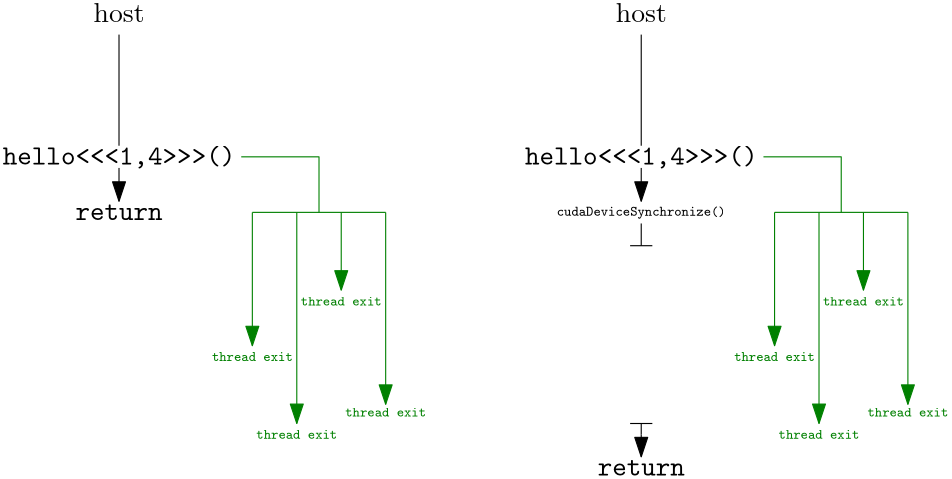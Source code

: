 <?xml version="1.0"?>
<!DOCTYPE ipe SYSTEM "ipe.dtd">
<ipe version="70218" creator="Ipe 7.2.28">
<info created="D:20241204190013" modified="D:20241204190447"/>
<ipestyle name="basic">
<symbol name="arrow/arc(spx)">
<path stroke="sym-stroke" fill="sym-stroke" pen="sym-pen">
0 0 m
-1 0.333 l
-1 -0.333 l
h
</path>
</symbol>
<symbol name="arrow/farc(spx)">
<path stroke="sym-stroke" fill="white" pen="sym-pen">
0 0 m
-1 0.333 l
-1 -0.333 l
h
</path>
</symbol>
<symbol name="arrow/ptarc(spx)">
<path stroke="sym-stroke" fill="sym-stroke" pen="sym-pen">
0 0 m
-1 0.333 l
-0.8 0 l
-1 -0.333 l
h
</path>
</symbol>
<symbol name="arrow/fptarc(spx)">
<path stroke="sym-stroke" fill="white" pen="sym-pen">
0 0 m
-1 0.333 l
-0.8 0 l
-1 -0.333 l
h
</path>
</symbol>
<symbol name="mark/circle(sx)" transformations="translations">
<path fill="sym-stroke">
0.6 0 0 0.6 0 0 e
0.4 0 0 0.4 0 0 e
</path>
</symbol>
<symbol name="mark/disk(sx)" transformations="translations">
<path fill="sym-stroke">
0.6 0 0 0.6 0 0 e
</path>
</symbol>
<symbol name="mark/fdisk(sfx)" transformations="translations">
<group>
<path fill="sym-fill">
0.5 0 0 0.5 0 0 e
</path>
<path fill="sym-stroke" fillrule="eofill">
0.6 0 0 0.6 0 0 e
0.4 0 0 0.4 0 0 e
</path>
</group>
</symbol>
<symbol name="mark/box(sx)" transformations="translations">
<path fill="sym-stroke" fillrule="eofill">
-0.6 -0.6 m
0.6 -0.6 l
0.6 0.6 l
-0.6 0.6 l
h
-0.4 -0.4 m
0.4 -0.4 l
0.4 0.4 l
-0.4 0.4 l
h
</path>
</symbol>
<symbol name="mark/square(sx)" transformations="translations">
<path fill="sym-stroke">
-0.6 -0.6 m
0.6 -0.6 l
0.6 0.6 l
-0.6 0.6 l
h
</path>
</symbol>
<symbol name="mark/fsquare(sfx)" transformations="translations">
<group>
<path fill="sym-fill">
-0.5 -0.5 m
0.5 -0.5 l
0.5 0.5 l
-0.5 0.5 l
h
</path>
<path fill="sym-stroke" fillrule="eofill">
-0.6 -0.6 m
0.6 -0.6 l
0.6 0.6 l
-0.6 0.6 l
h
-0.4 -0.4 m
0.4 -0.4 l
0.4 0.4 l
-0.4 0.4 l
h
</path>
</group>
</symbol>
<symbol name="mark/cross(sx)" transformations="translations">
<group>
<path fill="sym-stroke">
-0.43 -0.57 m
0.57 0.43 l
0.43 0.57 l
-0.57 -0.43 l
h
</path>
<path fill="sym-stroke">
-0.43 0.57 m
0.57 -0.43 l
0.43 -0.57 l
-0.57 0.43 l
h
</path>
</group>
</symbol>
<symbol name="arrow/fnormal(spx)">
<path stroke="sym-stroke" fill="white" pen="sym-pen">
0 0 m
-1 0.333 l
-1 -0.333 l
h
</path>
</symbol>
<symbol name="arrow/pointed(spx)">
<path stroke="sym-stroke" fill="sym-stroke" pen="sym-pen">
0 0 m
-1 0.333 l
-0.8 0 l
-1 -0.333 l
h
</path>
</symbol>
<symbol name="arrow/fpointed(spx)">
<path stroke="sym-stroke" fill="white" pen="sym-pen">
0 0 m
-1 0.333 l
-0.8 0 l
-1 -0.333 l
h
</path>
</symbol>
<symbol name="arrow/linear(spx)">
<path stroke="sym-stroke" pen="sym-pen">
-1 0.333 m
0 0 l
-1 -0.333 l
</path>
</symbol>
<symbol name="arrow/fdouble(spx)">
<path stroke="sym-stroke" fill="white" pen="sym-pen">
0 0 m
-1 0.333 l
-1 -0.333 l
h
-1 0 m
-2 0.333 l
-2 -0.333 l
h
</path>
</symbol>
<symbol name="arrow/double(spx)">
<path stroke="sym-stroke" fill="sym-stroke" pen="sym-pen">
0 0 m
-1 0.333 l
-1 -0.333 l
h
-1 0 m
-2 0.333 l
-2 -0.333 l
h
</path>
</symbol>
<symbol name="arrow/mid-normal(spx)">
<path stroke="sym-stroke" fill="sym-stroke" pen="sym-pen">
0.5 0 m
-0.5 0.333 l
-0.5 -0.333 l
h
</path>
</symbol>
<symbol name="arrow/mid-fnormal(spx)">
<path stroke="sym-stroke" fill="white" pen="sym-pen">
0.5 0 m
-0.5 0.333 l
-0.5 -0.333 l
h
</path>
</symbol>
<symbol name="arrow/mid-pointed(spx)">
<path stroke="sym-stroke" fill="sym-stroke" pen="sym-pen">
0.5 0 m
-0.5 0.333 l
-0.3 0 l
-0.5 -0.333 l
h
</path>
</symbol>
<symbol name="arrow/mid-fpointed(spx)">
<path stroke="sym-stroke" fill="white" pen="sym-pen">
0.5 0 m
-0.5 0.333 l
-0.3 0 l
-0.5 -0.333 l
h
</path>
</symbol>
<symbol name="arrow/mid-double(spx)">
<path stroke="sym-stroke" fill="sym-stroke" pen="sym-pen">
1 0 m
0 0.333 l
0 -0.333 l
h
0 0 m
-1 0.333 l
-1 -0.333 l
h
</path>
</symbol>
<symbol name="arrow/mid-fdouble(spx)">
<path stroke="sym-stroke" fill="white" pen="sym-pen">
1 0 m
0 0.333 l
0 -0.333 l
h
0 0 m
-1 0.333 l
-1 -0.333 l
h
</path>
</symbol>
<anglesize name="22.5 deg" value="22.5"/>
<anglesize name="30 deg" value="30"/>
<anglesize name="45 deg" value="45"/>
<anglesize name="60 deg" value="60"/>
<anglesize name="90 deg" value="90"/>
<arrowsize name="large" value="10"/>
<arrowsize name="small" value="5"/>
<arrowsize name="tiny" value="3"/>
<color name="blue" value="0 0 1"/>
<color name="brown" value="0.647 0.165 0.165"/>
<color name="darkblue" value="0 0 0.545"/>
<color name="darkcyan" value="0 0.545 0.545"/>
<color name="darkgray" value="0.663"/>
<color name="darkgreen" value="0 0.392 0"/>
<color name="darkmagenta" value="0.545 0 0.545"/>
<color name="darkorange" value="1 0.549 0"/>
<color name="darkred" value="0.545 0 0"/>
<color name="gold" value="1 0.843 0"/>
<color name="gray" value="0.745"/>
<color name="green" value="0 1 0"/>
<color name="lightblue" value="0.678 0.847 0.902"/>
<color name="lightcyan" value="0.878 1 1"/>
<color name="lightgray" value="0.827"/>
<color name="lightgreen" value="0.565 0.933 0.565"/>
<color name="lightyellow" value="1 1 0.878"/>
<color name="navy" value="0 0 0.502"/>
<color name="orange" value="1 0.647 0"/>
<color name="pink" value="1 0.753 0.796"/>
<color name="purple" value="0.627 0.125 0.941"/>
<color name="red" value="1 0 0"/>
<color name="seagreen" value="0.18 0.545 0.341"/>
<color name="turquoise" value="0.251 0.878 0.816"/>
<color name="violet" value="0.933 0.51 0.933"/>
<color name="yellow" value="1 1 0"/>
<dashstyle name="dash dot dotted" value="[4 2 1 2 1 2] 0"/>
<dashstyle name="dash dotted" value="[4 2 1 2] 0"/>
<dashstyle name="dashed" value="[4] 0"/>
<dashstyle name="dotted" value="[1 3] 0"/>
<gridsize name="10 pts (~3.5 mm)" value="10"/>
<gridsize name="14 pts (~5 mm)" value="14"/>
<gridsize name="16 pts (~6 mm)" value="16"/>
<gridsize name="20 pts (~7 mm)" value="20"/>
<gridsize name="28 pts (~10 mm)" value="28"/>
<gridsize name="32 pts (~12 mm)" value="32"/>
<gridsize name="4 pts" value="4"/>
<gridsize name="56 pts (~20 mm)" value="56"/>
<gridsize name="8 pts (~3 mm)" value="8"/>
<opacity name="10%" value="0.1"/>
<opacity name="30%" value="0.3"/>
<opacity name="50%" value="0.5"/>
<opacity name="75%" value="0.75"/>
<pen name="fat" value="1.2"/>
<pen name="heavier" value="0.8"/>
<pen name="ultrafat" value="2"/>
<symbolsize name="large" value="5"/>
<symbolsize name="small" value="2"/>
<symbolsize name="tiny" value="1.1"/>
<textsize name="Huge" value="\Huge"/>
<textsize name="LARGE" value="\LARGE"/>
<textsize name="Large" value="\Large"/>
<textsize name="footnote" value="\footnotesize"/>
<textsize name="huge" value="\huge"/>
<textsize name="large" value="\large"/>
<textsize name="script" value="\scriptsize"/>
<textsize name="small" value="\small"/>
<textsize name="tiny" value="\tiny"/>
<textstyle name="center" begin="\begin{center}" end="\end{center}"/>
<textstyle name="item" begin="\begin{itemize}\item{}" end="\end{itemize}"/>
<textstyle name="itemize" begin="\begin{itemize}" end="\end{itemize}"/>
<tiling name="falling" angle="-60" step="4" width="1"/>
<tiling name="rising" angle="30" step="4" width="1"/>
</ipestyle>
<page>
<layer name="alpha"/>
<view layers="alpha" active="alpha"/>
<text layer="alpha" transformations="translations" pos="176 752" stroke="black" type="label" width="18.32" height="6.918" depth="0" halign="center" valign="center">host</text>
<path stroke="black">
176 744 m
176 704 l
</path>
<text matrix="1 0 0 1 0 -52" transformations="translations" pos="176 752" stroke="black" type="label" width="83.685" height="6.922" depth="1.38" halign="center" valign="center">\texttt{hello&lt;&lt;&lt;1,4&gt;&gt;&gt;()}</text>
<text matrix="1 0 0 1 0 -72" transformations="translations" pos="176 752" stroke="black" type="label" width="31.382" height="5.515" depth="0" halign="center" valign="center">\texttt{return}</text>
<path stroke="black" arrow="normal/normal">
176 696 m
176 684 l
</path>
<path matrix="1 0 0 1 0 -20" stroke="0 0.502 0" arrow="normal/normal">
224 700 m
224 652 l
</path>
<path matrix="1 0 0 1 0 -20" stroke="0 0.502 0" arrow="normal/normal">
240 700 m
240 624 l
</path>
<path matrix="1 0 0 1 0 -20" stroke="0 0.502 0" arrow="normal/normal">
256 700 m
256 672 l
</path>
<path matrix="1 0 0 0.909091 0 43.6364" stroke="0 0.502 0" arrow="normal/normal">
272 700 m
272 624 l
</path>
<text matrix="1 0 0 1 48 -124" transformations="translations" pos="176 752" stroke="0 0.502 0" type="label" width="29.11" height="3.044" depth="0" halign="center" valign="center" size="tiny">\texttt{thread exit}</text>
<text matrix="1 0 0 1 64 -152" transformations="translations" pos="176 752" stroke="0 0.502 0" type="label" width="29.11" height="3.044" depth="0" halign="center" valign="center" size="tiny">\texttt{thread exit}</text>
<text matrix="1 0 0 1 80 -104" transformations="translations" pos="176 752" stroke="0 0.502 0" type="label" width="29.11" height="3.044" depth="0" halign="center" valign="center" size="tiny">\texttt{thread exit}</text>
<text matrix="1 0 0 1 96 -144" transformations="translations" pos="176 752" stroke="0 0.502 0" type="label" width="29.11" height="3.044" depth="0" halign="center" valign="center" size="tiny">\texttt{thread exit}</text>
<path matrix="1 0 0 1 0 -20" stroke="0 0.502 0">
224 700 m
272 700 l
</path>
<path stroke="0 0.502 0">
220 700 m
248 700 l
248 680 l
</path>
<text matrix="1 0 0 1 188 0" transformations="translations" pos="176 752" stroke="black" type="label" width="18.32" height="6.918" depth="0" halign="center" valign="center">host</text>
<path matrix="1 0 0 1 188 0" stroke="black">
176 744 m
176 704 l
</path>
<text matrix="1 0 0 1 188 -52" transformations="translations" pos="176 752" stroke="black" type="label" width="83.685" height="6.922" depth="1.38" halign="center" valign="center">\texttt{hello&lt;&lt;&lt;1,4&gt;&gt;&gt;()}</text>
<text matrix="1 0 0 1 188 -72" transformations="translations" pos="176 752" stroke="black" type="label" width="60.866" height="3.466" depth="1.1" halign="center" valign="center" size="tiny">\texttt{cudaDeviceSynchronize()}</text>
<path matrix="1 0 0 1 188 0" stroke="black" arrow="normal/normal">
176 696 m
176 684 l
</path>
<path matrix="1 0 0 1 188 -20" stroke="0 0.502 0" arrow="normal/normal">
224 700 m
224 652 l
</path>
<path matrix="1 0 0 1 188 -20" stroke="0 0.502 0" arrow="normal/normal">
240 700 m
240 624 l
</path>
<path matrix="1 0 0 1 188 -20" stroke="0 0.502 0" arrow="normal/normal">
256 700 m
256 672 l
</path>
<path matrix="1 0 0 0.909091 188 43.6364" stroke="0 0.502 0" arrow="normal/normal">
272 700 m
272 624 l
</path>
<text matrix="1 0 0 1 236 -124" transformations="translations" pos="176 752" stroke="0 0.502 0" type="label" width="29.11" height="3.044" depth="0" halign="center" valign="center" size="tiny">\texttt{thread exit}</text>
<text matrix="1 0 0 1 252 -152" transformations="translations" pos="176 752" stroke="0 0.502 0" type="label" width="29.11" height="3.044" depth="0" halign="center" valign="center" size="tiny">\texttt{thread exit}</text>
<text matrix="1 0 0 1 268 -104" transformations="translations" pos="176 752" stroke="0 0.502 0" type="label" width="29.11" height="3.044" depth="0" halign="center" valign="center" size="tiny">\texttt{thread exit}</text>
<text matrix="1 0 0 1 284 -144" transformations="translations" pos="176 752" stroke="0 0.502 0" type="label" width="29.11" height="3.044" depth="0" halign="center" valign="center" size="tiny">\texttt{thread exit}</text>
<path matrix="1 0 0 1 188 -20" stroke="0 0.502 0">
224 700 m
272 700 l
</path>
<path matrix="1 0 0 1 188 0" stroke="0 0.502 0">
220 700 m
248 700 l
248 680 l
</path>
<text matrix="1 0 0 1 188 -164" transformations="translations" pos="176 752" stroke="black" type="label" width="31.382" height="5.515" depth="0" halign="center" valign="center">\texttt{return}</text>
<path stroke="0" arrow="normal/normal">
364 600 m
364 592 l
</path>
<path stroke="0">
364 676 m
364 668 l
</path>
<path stroke="0">
360 668 m
368 668 l
</path>
<path stroke="0">
360 604 m
368 604 l
</path>
<path stroke="0">
364 604 m
364 600 l
</path>
</page>
</ipe>
